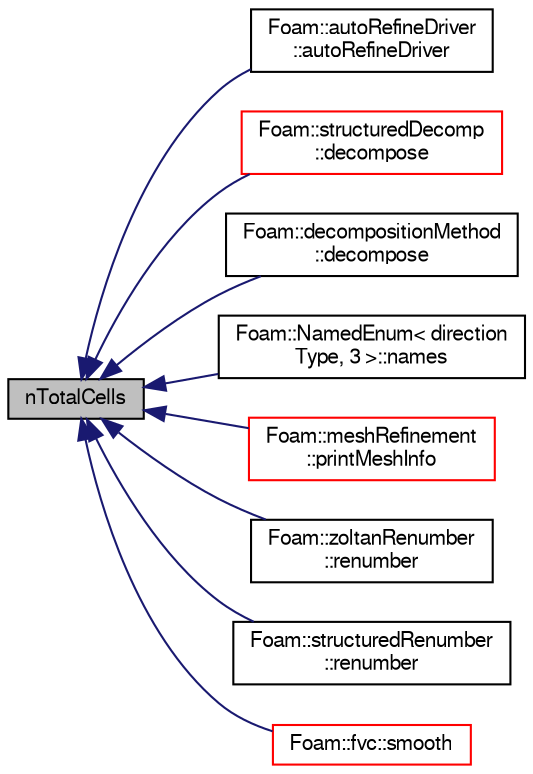 digraph "nTotalCells"
{
  bgcolor="transparent";
  edge [fontname="FreeSans",fontsize="10",labelfontname="FreeSans",labelfontsize="10"];
  node [fontname="FreeSans",fontsize="10",shape=record];
  rankdir="LR";
  Node449 [label="nTotalCells",height=0.2,width=0.4,color="black", fillcolor="grey75", style="filled", fontcolor="black"];
  Node449 -> Node450 [dir="back",color="midnightblue",fontsize="10",style="solid",fontname="FreeSans"];
  Node450 [label="Foam::autoRefineDriver\l::autoRefineDriver",height=0.2,width=0.4,color="black",URL="$a24618.html#af542d9b25af177ac01de22c65266603e",tooltip="Construct from components. "];
  Node449 -> Node451 [dir="back",color="midnightblue",fontsize="10",style="solid",fontname="FreeSans"];
  Node451 [label="Foam::structuredDecomp\l::decompose",height=0.2,width=0.4,color="red",URL="$a28626.html#a971139d60fbf525c8a4dae56d9a386da",tooltip="Return for every coordinate the wanted processor number. Use the. "];
  Node449 -> Node454 [dir="back",color="midnightblue",fontsize="10",style="solid",fontname="FreeSans"];
  Node454 [label="Foam::decompositionMethod\l::decompose",height=0.2,width=0.4,color="black",URL="$a28594.html#a9e5348f6d62778dc2721d9646d92c3d2"];
  Node449 -> Node455 [dir="back",color="midnightblue",fontsize="10",style="solid",fontname="FreeSans"];
  Node455 [label="Foam::NamedEnum\< direction\lType, 3 \>::names",height=0.2,width=0.4,color="black",URL="$a25998.html#a7350da3a0edd92cd11e6c479c9967dc8"];
  Node449 -> Node456 [dir="back",color="midnightblue",fontsize="10",style="solid",fontname="FreeSans"];
  Node456 [label="Foam::meshRefinement\l::printMeshInfo",height=0.2,width=0.4,color="red",URL="$a24662.html#a5f2793031a24693c73d09dfecd26debb",tooltip="Print some mesh stats. "];
  Node449 -> Node462 [dir="back",color="midnightblue",fontsize="10",style="solid",fontname="FreeSans"];
  Node462 [label="Foam::zoltanRenumber\l::renumber",height=0.2,width=0.4,color="black",URL="$a29230.html#a43e03f902cbbeb39d4552a7e1cee9e73",tooltip="Return the order in which cells need to be visited, i.e. "];
  Node449 -> Node463 [dir="back",color="midnightblue",fontsize="10",style="solid",fontname="FreeSans"];
  Node463 [label="Foam::structuredRenumber\l::renumber",height=0.2,width=0.4,color="black",URL="$a29222.html#a43e03f902cbbeb39d4552a7e1cee9e73",tooltip="Return the order in which cells need to be visited, i.e. "];
  Node449 -> Node464 [dir="back",color="midnightblue",fontsize="10",style="solid",fontname="FreeSans"];
  Node464 [label="Foam::fvc::smooth",height=0.2,width=0.4,color="red",URL="$a21134.html#a417a555eb3108fd8d6c41c0aec39a633"];
}
